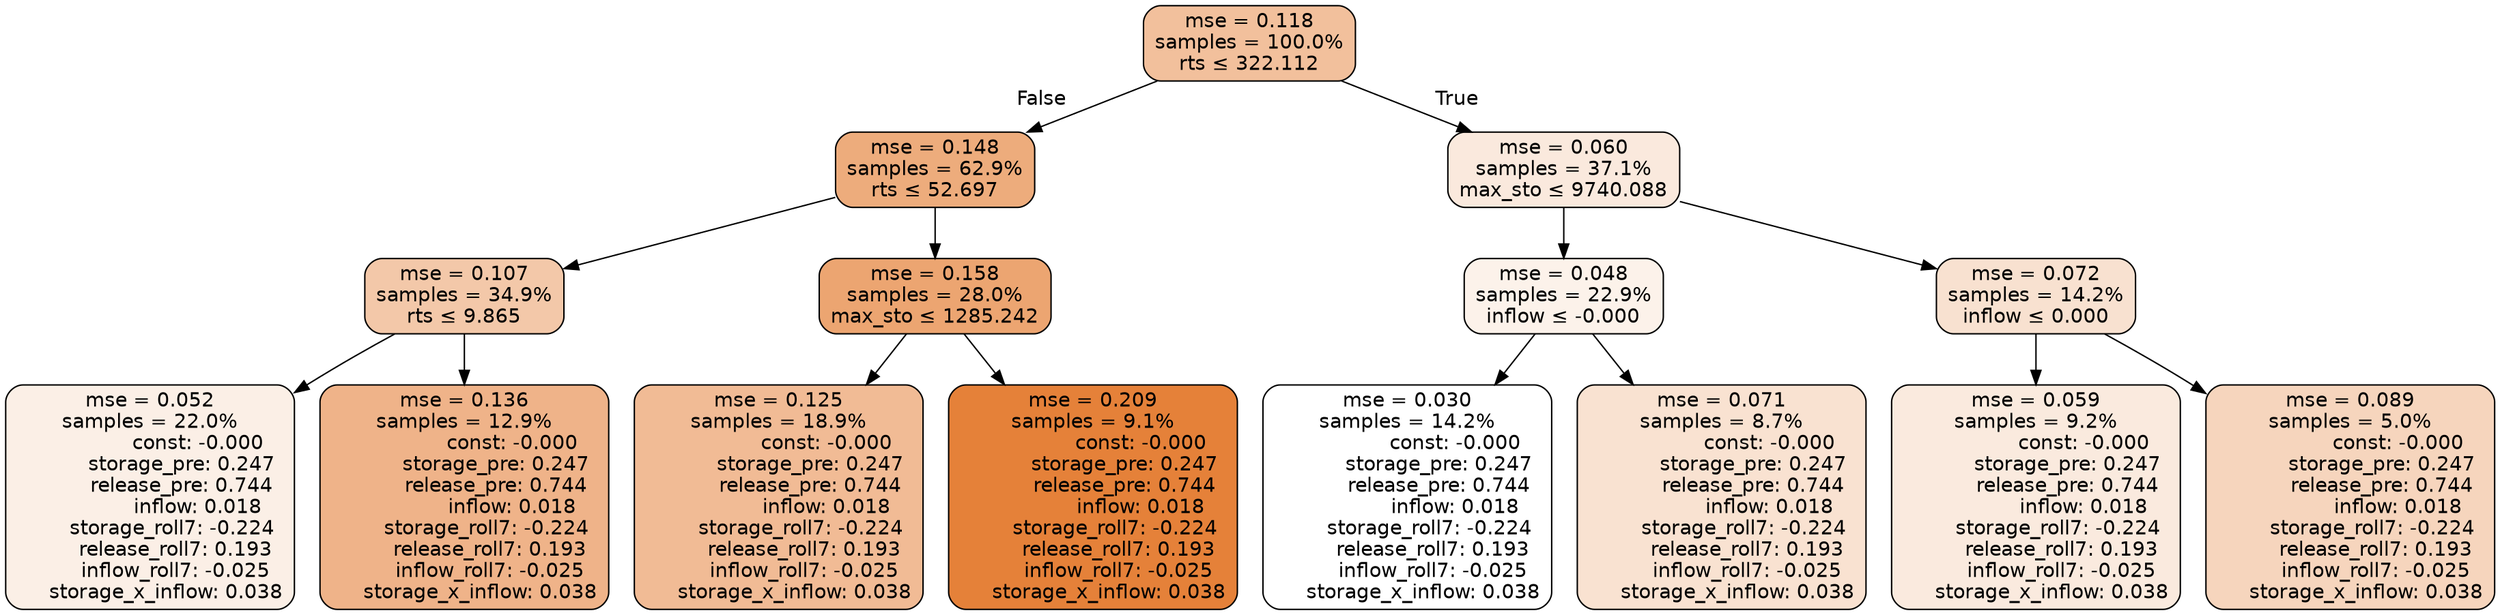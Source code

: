 digraph tree {
node [shape=rectangle, style="filled, rounded", color="black", fontname=helvetica] ;
edge [fontname=helvetica] ;
	"0" [label="mse = 0.118
samples = 100.0%
rts &le; 322.112", fillcolor="#f2c09c"]
	"1" [label="mse = 0.148
samples = 62.9%
rts &le; 52.697", fillcolor="#edac7c"]
	"2" [label="mse = 0.107
samples = 34.9%
rts &le; 9.865", fillcolor="#f3c8a9"]
	"3" [label="mse = 0.052
samples = 22.0%
               const: -0.000
          storage_pre: 0.247
          release_pre: 0.744
               inflow: 0.018
       storage_roll7: -0.224
        release_roll7: 0.193
        inflow_roll7: -0.025
     storage_x_inflow: 0.038", fillcolor="#fbefe6"]
	"4" [label="mse = 0.136
samples = 12.9%
               const: -0.000
          storage_pre: 0.247
          release_pre: 0.744
               inflow: 0.018
       storage_roll7: -0.224
        release_roll7: 0.193
        inflow_roll7: -0.025
     storage_x_inflow: 0.038", fillcolor="#efb389"]
	"5" [label="mse = 0.158
samples = 28.0%
max_sto &le; 1285.242", fillcolor="#eca571"]
	"6" [label="mse = 0.125
samples = 18.9%
               const: -0.000
          storage_pre: 0.247
          release_pre: 0.744
               inflow: 0.018
       storage_roll7: -0.224
        release_roll7: 0.193
        inflow_roll7: -0.025
     storage_x_inflow: 0.038", fillcolor="#f1bb95"]
	"7" [label="mse = 0.209
samples = 9.1%
               const: -0.000
          storage_pre: 0.247
          release_pre: 0.744
               inflow: 0.018
       storage_roll7: -0.224
        release_roll7: 0.193
        inflow_roll7: -0.025
     storage_x_inflow: 0.038", fillcolor="#e58139"]
	"8" [label="mse = 0.060
samples = 37.1%
max_sto &le; 9740.088", fillcolor="#fae9dd"]
	"9" [label="mse = 0.048
samples = 22.9%
inflow &le; -0.000", fillcolor="#fcf2ea"]
	"10" [label="mse = 0.030
samples = 14.2%
               const: -0.000
          storage_pre: 0.247
          release_pre: 0.744
               inflow: 0.018
       storage_roll7: -0.224
        release_roll7: 0.193
        inflow_roll7: -0.025
     storage_x_inflow: 0.038", fillcolor="#ffffff"]
	"11" [label="mse = 0.071
samples = 8.7%
               const: -0.000
          storage_pre: 0.247
          release_pre: 0.744
               inflow: 0.018
       storage_roll7: -0.224
        release_roll7: 0.193
        inflow_roll7: -0.025
     storage_x_inflow: 0.038", fillcolor="#f9e2d1"]
	"12" [label="mse = 0.072
samples = 14.2%
inflow &le; 0.000", fillcolor="#f8e1d0"]
	"13" [label="mse = 0.059
samples = 9.2%
               const: -0.000
          storage_pre: 0.247
          release_pre: 0.744
               inflow: 0.018
       storage_roll7: -0.224
        release_roll7: 0.193
        inflow_roll7: -0.025
     storage_x_inflow: 0.038", fillcolor="#faeade"]
	"14" [label="mse = 0.089
samples = 5.0%
               const: -0.000
          storage_pre: 0.247
          release_pre: 0.744
               inflow: 0.018
       storage_roll7: -0.224
        release_roll7: 0.193
        inflow_roll7: -0.025
     storage_x_inflow: 0.038", fillcolor="#f6d5bd"]

	"0" -> "1" [labeldistance=2.5, labelangle=45, headlabel="False"]
	"1" -> "2"
	"2" -> "3"
	"2" -> "4"
	"1" -> "5"
	"5" -> "6"
	"5" -> "7"
	"0" -> "8" [labeldistance=2.5, labelangle=-45, headlabel="True"]
	"8" -> "9"
	"9" -> "10"
	"9" -> "11"
	"8" -> "12"
	"12" -> "13"
	"12" -> "14"
}
